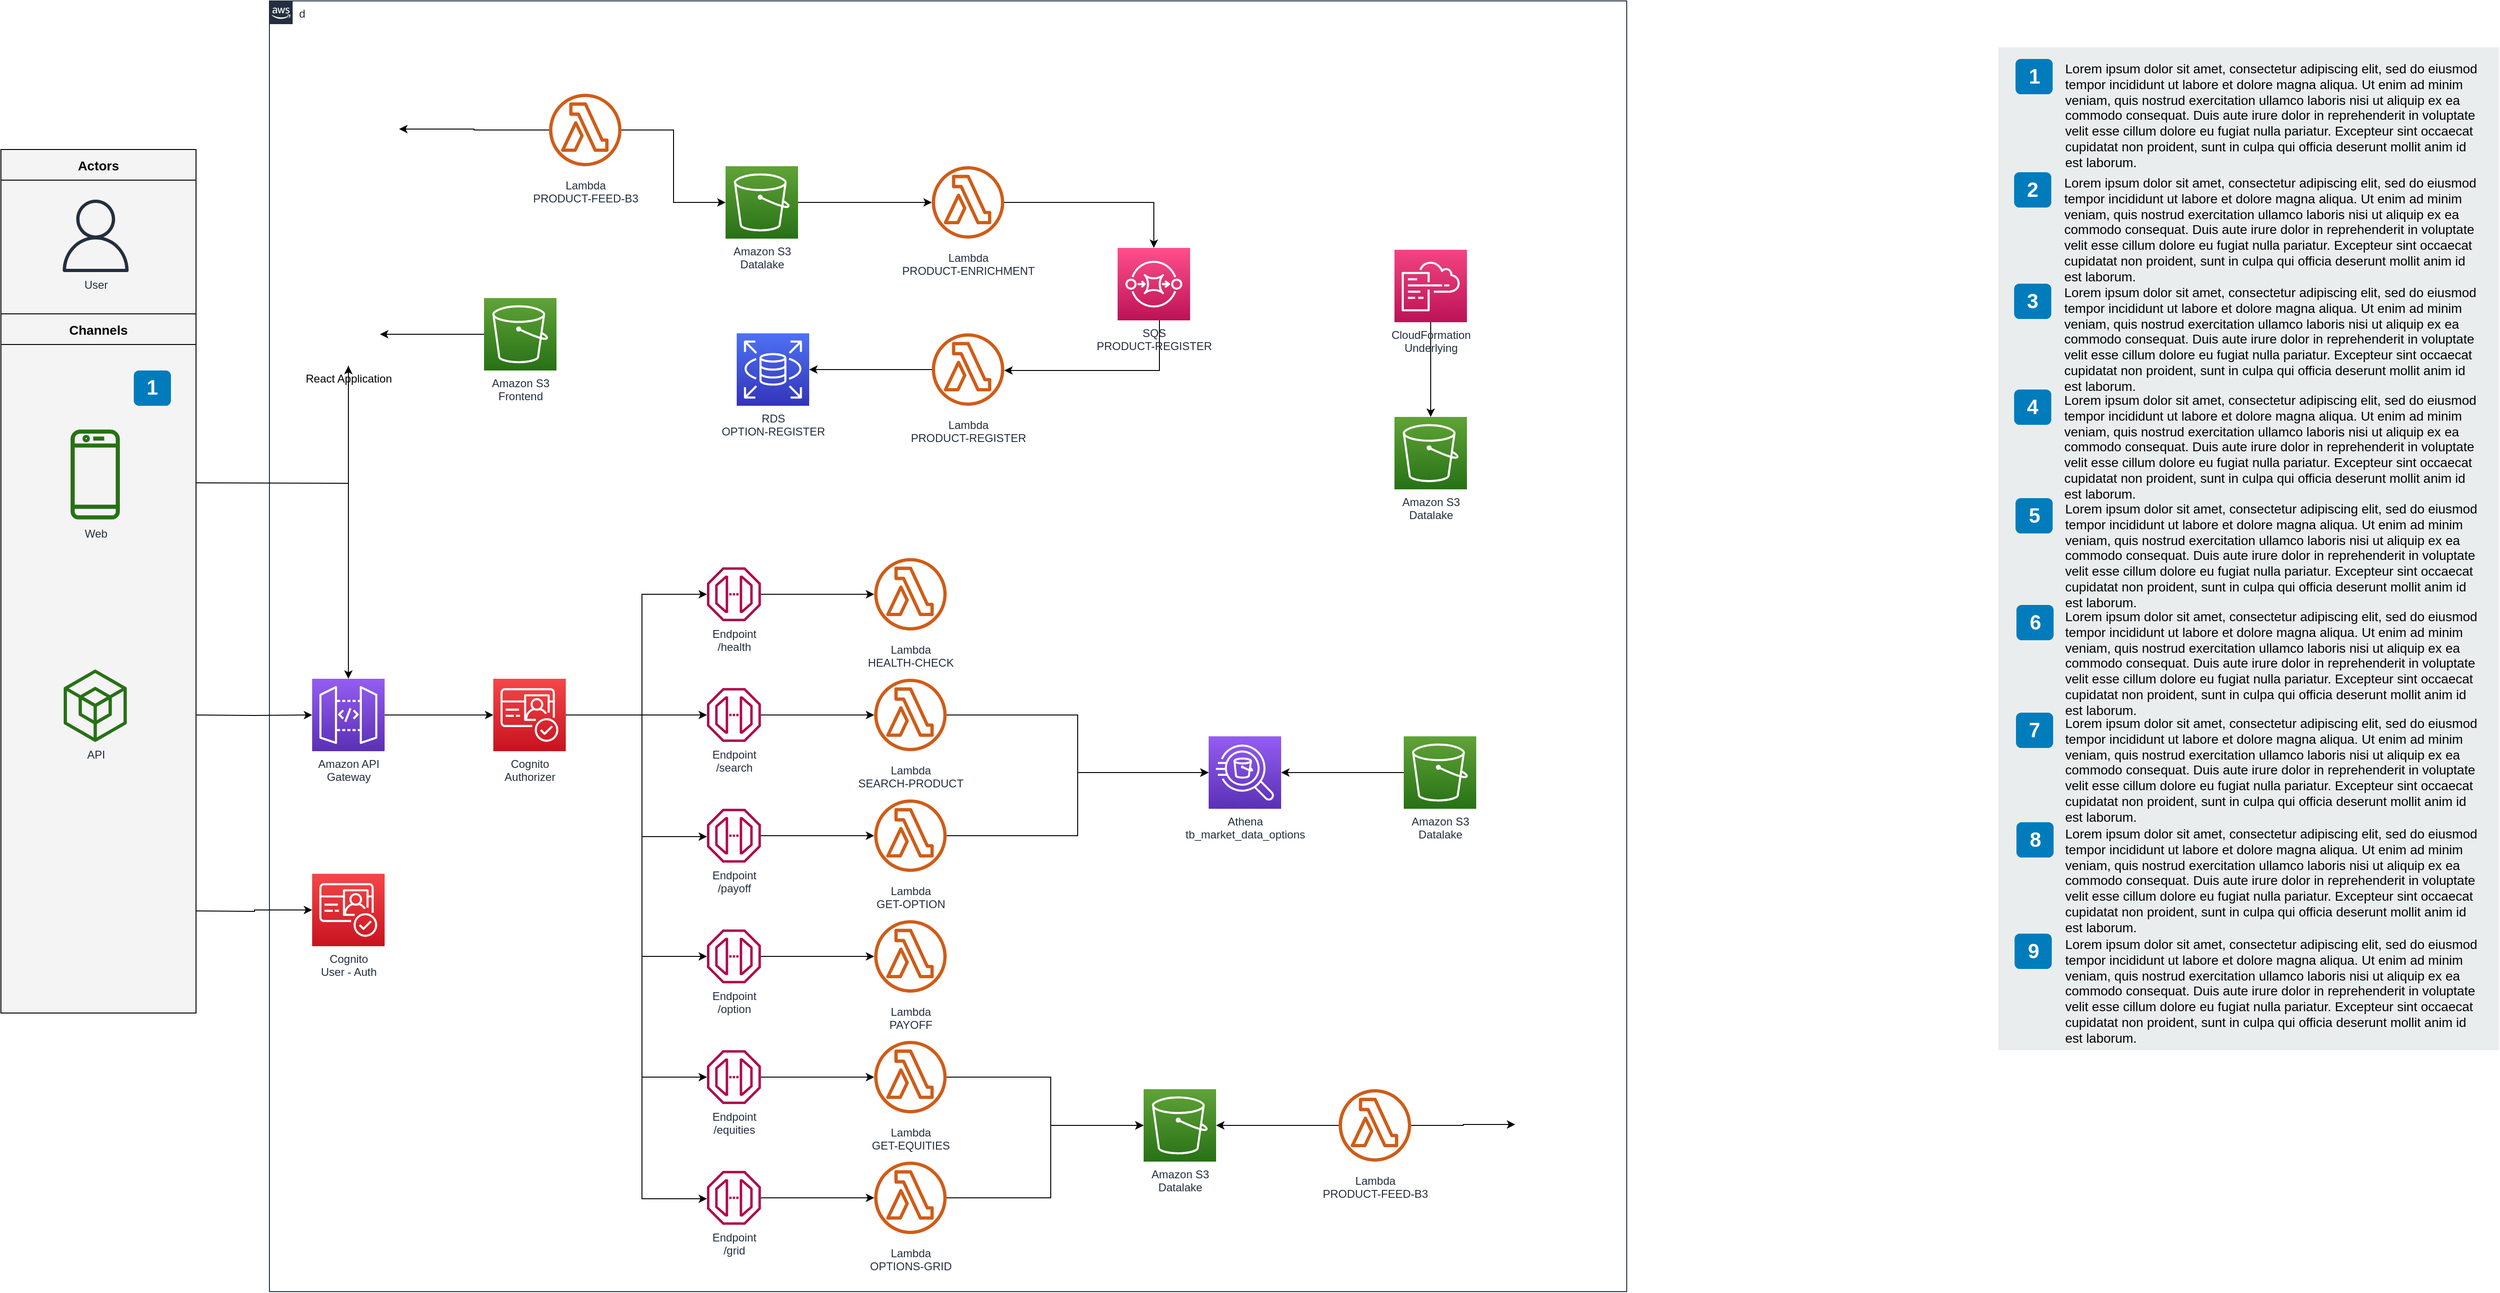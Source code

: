 <mxfile version="17.4.5" type="device"><diagram id="Ht1M8jgEwFfnCIfOTk4-" name="Page-1"><mxGraphModel dx="2031" dy="-102" grid="1" gridSize="10" guides="1" tooltips="1" connect="1" arrows="1" fold="1" page="1" pageScale="1" pageWidth="827" pageHeight="1169" math="0" shadow="0"><root><mxCell id="0"/><mxCell id="1" parent="0"/><mxCell id="-QjtrjUzRDEMRZ5MF8oH-46" value="" style="rounded=0;whiteSpace=wrap;html=1;fillColor=#EAEDED;fontSize=22;fontColor=#FFFFFF;strokeColor=none;labelBackgroundColor=none;" parent="1" vertex="1"><mxGeometry x="2180" y="1280" width="539" height="1080" as="geometry"/></mxCell><mxCell id="-QjtrjUzRDEMRZ5MF8oH-36" value="1" style="rounded=1;whiteSpace=wrap;html=1;fillColor=#007CBD;strokeColor=none;fontColor=#FFFFFF;fontStyle=1;fontSize=22;labelBackgroundColor=none;" parent="1" vertex="1"><mxGeometry x="2198.5" y="1292.5" width="40" height="38" as="geometry"/></mxCell><mxCell id="-QjtrjUzRDEMRZ5MF8oH-37" value="2" style="rounded=1;whiteSpace=wrap;html=1;fillColor=#007CBD;strokeColor=none;fontColor=#FFFFFF;fontStyle=1;fontSize=22;labelBackgroundColor=none;" parent="1" vertex="1"><mxGeometry x="2197" y="1414.5" width="40" height="38" as="geometry"/></mxCell><mxCell id="-QjtrjUzRDEMRZ5MF8oH-38" value="3" style="rounded=1;whiteSpace=wrap;html=1;fillColor=#007CBD;strokeColor=none;fontColor=#FFFFFF;fontStyle=1;fontSize=22;labelBackgroundColor=none;" parent="1" vertex="1"><mxGeometry x="2197" y="1534.5" width="40" height="38" as="geometry"/></mxCell><mxCell id="-QjtrjUzRDEMRZ5MF8oH-39" value="4" style="rounded=1;whiteSpace=wrap;html=1;fillColor=#007CBD;strokeColor=none;fontColor=#FFFFFF;fontStyle=1;fontSize=22;labelBackgroundColor=none;" parent="1" vertex="1"><mxGeometry x="2197" y="1648.5" width="40" height="38" as="geometry"/></mxCell><mxCell id="-QjtrjUzRDEMRZ5MF8oH-40" value="5" style="rounded=1;whiteSpace=wrap;html=1;fillColor=#007CBD;strokeColor=none;fontColor=#FFFFFF;fontStyle=1;fontSize=22;labelBackgroundColor=none;" parent="1" vertex="1"><mxGeometry x="2198.5" y="1765.5" width="40" height="38" as="geometry"/></mxCell><mxCell id="-QjtrjUzRDEMRZ5MF8oH-41" value="6" style="rounded=1;whiteSpace=wrap;html=1;fillColor=#007CBD;strokeColor=none;fontColor=#FFFFFF;fontStyle=1;fontSize=22;labelBackgroundColor=none;" parent="1" vertex="1"><mxGeometry x="2199.5" y="1880.5" width="40" height="38" as="geometry"/></mxCell><mxCell id="-QjtrjUzRDEMRZ5MF8oH-42" value="7" style="rounded=1;whiteSpace=wrap;html=1;fillColor=#007CBD;strokeColor=none;fontColor=#FFFFFF;fontStyle=1;fontSize=22;labelBackgroundColor=none;" parent="1" vertex="1"><mxGeometry x="2199" y="1996.5" width="40" height="38" as="geometry"/></mxCell><mxCell id="-QjtrjUzRDEMRZ5MF8oH-43" value="8" style="rounded=1;whiteSpace=wrap;html=1;fillColor=#007CBD;strokeColor=none;fontColor=#FFFFFF;fontStyle=1;fontSize=22;labelBackgroundColor=none;" parent="1" vertex="1"><mxGeometry x="2199.5" y="2114.5" width="40" height="38" as="geometry"/></mxCell><mxCell id="-QjtrjUzRDEMRZ5MF8oH-44" value="9" style="rounded=1;whiteSpace=wrap;html=1;fillColor=#007CBD;strokeColor=none;fontColor=#FFFFFF;fontStyle=1;fontSize=22;labelBackgroundColor=none;" parent="1" vertex="1"><mxGeometry x="2197.5" y="2234.5" width="40" height="38" as="geometry"/></mxCell><mxCell id="SCVMTBWpLvtzJIhz15lM-6" value="&lt;span&gt;Lorem ipsum dolor sit amet, consectetur adipiscing elit, sed do eiusmod tempor incididunt ut labore et dolore magna aliqua. Ut enim ad minim veniam, quis nostrud exercitation ullamco laboris nisi ut aliquip ex ea commodo consequat. Duis aute irure dolor in reprehenderit in voluptate velit esse cillum dolore eu fugiat nulla pariatur. Excepteur sint occaecat cupidatat non proident, sunt in culpa qui officia deserunt mollit anim id est laborum.&lt;/span&gt;&lt;br&gt;" style="text;html=1;align=left;verticalAlign=top;spacingTop=-4;fontSize=14;labelBackgroundColor=none;whiteSpace=wrap;" parent="1" vertex="1"><mxGeometry x="2250" y="1292" width="449" height="118" as="geometry"/></mxCell><mxCell id="SCVMTBWpLvtzJIhz15lM-7" value="&lt;span&gt;Lorem ipsum dolor sit amet, consectetur adipiscing elit, sed do eiusmod tempor incididunt ut labore et dolore magna aliqua. Ut enim ad minim veniam, quis nostrud exercitation ullamco laboris nisi ut aliquip ex ea commodo consequat. Duis aute irure dolor in reprehenderit in voluptate velit esse cillum dolore eu fugiat nulla pariatur. Excepteur sint occaecat cupidatat non proident, sunt in culpa qui officia deserunt mollit anim id est laborum.&lt;/span&gt;&lt;br&gt;" style="text;html=1;align=left;verticalAlign=top;spacingTop=-4;fontSize=14;labelBackgroundColor=none;whiteSpace=wrap;" parent="1" vertex="1"><mxGeometry x="2249" y="1415" width="450" height="115" as="geometry"/></mxCell><mxCell id="SCVMTBWpLvtzJIhz15lM-9" value="&lt;span&gt;Lorem ipsum dolor sit amet, consectetur adipiscing elit, sed do eiusmod tempor incididunt ut labore et dolore magna aliqua. Ut enim ad minim veniam, quis nostrud exercitation ullamco laboris nisi ut aliquip ex ea commodo consequat. Duis aute irure dolor in reprehenderit in voluptate velit esse cillum dolore eu fugiat nulla pariatur. Excepteur sint occaecat cupidatat non proident, sunt in culpa qui officia deserunt mollit anim id est laborum.&lt;/span&gt;&lt;br&gt;" style="text;html=1;align=left;verticalAlign=top;spacingTop=-4;fontSize=14;labelBackgroundColor=none;whiteSpace=wrap;" parent="1" vertex="1"><mxGeometry x="2249" y="1533" width="450" height="117" as="geometry"/></mxCell><mxCell id="SCVMTBWpLvtzJIhz15lM-10" value="&lt;span&gt;Lorem ipsum dolor sit amet, consectetur adipiscing elit, sed do eiusmod tempor incididunt ut labore et dolore magna aliqua. Ut enim ad minim veniam, quis nostrud exercitation ullamco laboris nisi ut aliquip ex ea commodo consequat. Duis aute irure dolor in reprehenderit in voluptate velit esse cillum dolore eu fugiat nulla pariatur. Excepteur sint occaecat cupidatat non proident, sunt in culpa qui officia deserunt mollit anim id est laborum.&lt;/span&gt;&lt;br&gt;" style="text;html=1;align=left;verticalAlign=top;spacingTop=-4;fontSize=14;labelBackgroundColor=none;whiteSpace=wrap;" parent="1" vertex="1"><mxGeometry x="2249" y="1649" width="450" height="121" as="geometry"/></mxCell><mxCell id="SCVMTBWpLvtzJIhz15lM-11" value="&lt;span&gt;Lorem ipsum dolor sit amet, consectetur adipiscing elit, sed do eiusmod tempor incididunt ut labore et dolore magna aliqua. Ut enim ad minim veniam, quis nostrud exercitation ullamco laboris nisi ut aliquip ex ea commodo consequat. Duis aute irure dolor in reprehenderit in voluptate velit esse cillum dolore eu fugiat nulla pariatur. Excepteur sint occaecat cupidatat non proident, sunt in culpa qui officia deserunt mollit anim id est laborum.&lt;/span&gt;&lt;br&gt;" style="text;html=1;align=left;verticalAlign=top;spacingTop=-4;fontSize=14;labelBackgroundColor=none;whiteSpace=wrap;" parent="1" vertex="1"><mxGeometry x="2250" y="1766" width="449" height="114" as="geometry"/></mxCell><mxCell id="SCVMTBWpLvtzJIhz15lM-12" value="&lt;span&gt;Lorem ipsum dolor sit amet, consectetur adipiscing elit, sed do eiusmod tempor incididunt ut labore et dolore magna aliqua. Ut enim ad minim veniam, quis nostrud exercitation ullamco laboris nisi ut aliquip ex ea commodo consequat. Duis aute irure dolor in reprehenderit in voluptate velit esse cillum dolore eu fugiat nulla pariatur. Excepteur sint occaecat cupidatat non proident, sunt in culpa qui officia deserunt mollit anim id est laborum.&lt;/span&gt;&lt;br&gt;" style="text;html=1;align=left;verticalAlign=top;spacingTop=-4;fontSize=14;labelBackgroundColor=none;whiteSpace=wrap;" parent="1" vertex="1"><mxGeometry x="2250" y="1882" width="450" height="118" as="geometry"/></mxCell><mxCell id="SCVMTBWpLvtzJIhz15lM-13" value="&lt;span&gt;Lorem ipsum dolor sit amet, consectetur adipiscing elit, sed do eiusmod tempor incididunt ut labore et dolore magna aliqua. Ut enim ad minim veniam, quis nostrud exercitation ullamco laboris nisi ut aliquip ex ea commodo consequat. Duis aute irure dolor in reprehenderit in voluptate velit esse cillum dolore eu fugiat nulla pariatur. Excepteur sint occaecat cupidatat non proident, sunt in culpa qui officia deserunt mollit anim id est laborum.&lt;/span&gt;&lt;br&gt;" style="text;html=1;align=left;verticalAlign=top;spacingTop=-4;fontSize=14;labelBackgroundColor=none;whiteSpace=wrap;" parent="1" vertex="1"><mxGeometry x="2250" y="1997" width="449" height="113" as="geometry"/></mxCell><mxCell id="SCVMTBWpLvtzJIhz15lM-14" value="&lt;span&gt;Lorem ipsum dolor sit amet, consectetur adipiscing elit, sed do eiusmod tempor incididunt ut labore et dolore magna aliqua. Ut enim ad minim veniam, quis nostrud exercitation ullamco laboris nisi ut aliquip ex ea commodo consequat. Duis aute irure dolor in reprehenderit in voluptate velit esse cillum dolore eu fugiat nulla pariatur. Excepteur sint occaecat cupidatat non proident, sunt in culpa qui officia deserunt mollit anim id est laborum.&lt;/span&gt;&lt;br&gt;" style="text;html=1;align=left;verticalAlign=top;spacingTop=-4;fontSize=14;labelBackgroundColor=none;whiteSpace=wrap;" parent="1" vertex="1"><mxGeometry x="2250" y="2116" width="449" height="124" as="geometry"/></mxCell><mxCell id="SCVMTBWpLvtzJIhz15lM-15" value="&lt;span&gt;Lorem ipsum dolor sit amet, consectetur adipiscing elit, sed do eiusmod tempor incididunt ut labore et dolore magna aliqua. Ut enim ad minim veniam, quis nostrud exercitation ullamco laboris nisi ut aliquip ex ea commodo consequat. Duis aute irure dolor in reprehenderit in voluptate velit esse cillum dolore eu fugiat nulla pariatur. Excepteur sint occaecat cupidatat non proident, sunt in culpa qui officia deserunt mollit anim id est laborum.&lt;/span&gt;&lt;br&gt;" style="text;html=1;align=left;verticalAlign=top;spacingTop=-4;fontSize=14;labelBackgroundColor=none;whiteSpace=wrap;" parent="1" vertex="1"><mxGeometry x="2250" y="2235" width="449" height="115" as="geometry"/></mxCell><mxCell id="9aYFpcGCcKUF-Yhedy-g-19" value="Actors" style="swimlane;fontSize=14;align=center;swimlaneFillColor=#f4f4f4;fillColor=#f4f4f4;startSize=33;container=1;pointerEvents=0;collapsible=0;recursiveResize=0;" parent="1" vertex="1"><mxGeometry x="30" y="1390" width="210" height="177" as="geometry"/></mxCell><mxCell id="9aYFpcGCcKUF-Yhedy-g-20" value="User" style="outlineConnect=0;fontColor=#232F3E;gradientColor=none;fillColor=#232F3E;strokeColor=none;dashed=0;verticalLabelPosition=bottom;verticalAlign=top;align=center;html=1;fontSize=12;fontStyle=0;aspect=fixed;pointerEvents=1;shape=mxgraph.aws4.user;labelBackgroundColor=none;" parent="9aYFpcGCcKUF-Yhedy-g-19" vertex="1"><mxGeometry x="63" y="54" width="78" height="78" as="geometry"/></mxCell><mxCell id="9aYFpcGCcKUF-Yhedy-g-22" value="Channels" style="swimlane;fontSize=14;align=center;swimlaneFillColor=#f4f4f4;fillColor=#f4f4f4;startSize=33;container=1;pointerEvents=0;collapsible=0;recursiveResize=0;" parent="1" vertex="1"><mxGeometry x="30" y="1567" width="210" height="753" as="geometry"/></mxCell><mxCell id="9aYFpcGCcKUF-Yhedy-g-23" value="Web" style="outlineConnect=0;fontColor=#232F3E;gradientColor=none;strokeColor=none;fillColor=#277116;dashed=0;verticalLabelPosition=bottom;verticalAlign=top;align=center;html=1;fontSize=12;fontStyle=0;shape=mxgraph.aws4.mobile_client;labelBackgroundColor=none;" parent="9aYFpcGCcKUF-Yhedy-g-22" vertex="1"><mxGeometry x="75" y="123" width="53" height="100" as="geometry"/></mxCell><mxCell id="9aYFpcGCcKUF-Yhedy-g-26" value="API" style="outlineConnect=0;fontColor=#232F3E;gradientColor=none;fillColor=#277116;strokeColor=none;dashed=0;verticalLabelPosition=bottom;verticalAlign=top;align=center;html=1;fontSize=12;fontStyle=0;aspect=fixed;pointerEvents=1;shape=mxgraph.aws4.external_sdk;labelBackgroundColor=none;" parent="9aYFpcGCcKUF-Yhedy-g-22" vertex="1"><mxGeometry x="67.5" y="383" width="68" height="78" as="geometry"/></mxCell><mxCell id="9aYFpcGCcKUF-Yhedy-g-27" value="1" style="rounded=1;whiteSpace=wrap;html=1;fillColor=#007CBD;strokeColor=none;fontColor=#FFFFFF;fontStyle=1;fontSize=22;labelBackgroundColor=none;" parent="9aYFpcGCcKUF-Yhedy-g-22" vertex="1"><mxGeometry x="143" y="61" width="40" height="38" as="geometry"/></mxCell><mxCell id="9aYFpcGCcKUF-Yhedy-g-28" value="d" style="points=[[0,0],[0.25,0],[0.5,0],[0.75,0],[1,0],[1,0.25],[1,0.5],[1,0.75],[1,1],[0.75,1],[0.5,1],[0.25,1],[0,1],[0,0.75],[0,0.5],[0,0.25]];outlineConnect=0;gradientColor=none;html=1;whiteSpace=wrap;fontSize=12;fontStyle=0;shape=mxgraph.aws4.group;grIcon=mxgraph.aws4.group_aws_cloud_alt;strokeColor=#232F3E;fillColor=none;verticalAlign=top;align=left;spacingLeft=30;fontColor=#232F3E;dashed=0;labelBackgroundColor=none;container=1;pointerEvents=0;collapsible=0;recursiveResize=0;" parent="1" vertex="1"><mxGeometry x="319" y="1230" width="1461" height="1390" as="geometry"/></mxCell><mxCell id="9aYFpcGCcKUF-Yhedy-g-43" style="edgeStyle=orthogonalEdgeStyle;rounded=0;orthogonalLoop=1;jettySize=auto;html=1;entryX=0;entryY=0.5;entryDx=0;entryDy=0;entryPerimeter=0;" parent="9aYFpcGCcKUF-Yhedy-g-28" source="9aYFpcGCcKUF-Yhedy-g-29" target="9aYFpcGCcKUF-Yhedy-g-40" edge="1"><mxGeometry relative="1" as="geometry"/></mxCell><mxCell id="9aYFpcGCcKUF-Yhedy-g-29" value="Amazon API&lt;br&gt;Gateway&lt;br&gt;" style="outlineConnect=0;fontColor=#232F3E;gradientColor=#945DF2;gradientDirection=north;fillColor=#5A30B5;strokeColor=#ffffff;dashed=0;verticalLabelPosition=bottom;verticalAlign=top;align=center;html=1;fontSize=12;fontStyle=0;aspect=fixed;shape=mxgraph.aws4.resourceIcon;resIcon=mxgraph.aws4.api_gateway;labelBackgroundColor=none;" parent="9aYFpcGCcKUF-Yhedy-g-28" vertex="1"><mxGeometry x="46" y="730" width="78" height="78" as="geometry"/></mxCell><mxCell id="9aYFpcGCcKUF-Yhedy-g-34" style="edgeStyle=orthogonalEdgeStyle;rounded=0;orthogonalLoop=1;jettySize=auto;html=1;" parent="9aYFpcGCcKUF-Yhedy-g-28" source="9aYFpcGCcKUF-Yhedy-g-32" target="9aYFpcGCcKUF-Yhedy-g-33" edge="1"><mxGeometry relative="1" as="geometry"/></mxCell><mxCell id="9aYFpcGCcKUF-Yhedy-g-32" value="Amazon S3&lt;br&gt;Frontend" style="outlineConnect=0;fontColor=#232F3E;gradientColor=#60A337;gradientDirection=north;fillColor=#277116;strokeColor=#ffffff;dashed=0;verticalLabelPosition=bottom;verticalAlign=top;align=center;html=1;fontSize=12;fontStyle=0;aspect=fixed;shape=mxgraph.aws4.resourceIcon;resIcon=mxgraph.aws4.s3;labelBackgroundColor=none;" parent="9aYFpcGCcKUF-Yhedy-g-28" vertex="1"><mxGeometry x="231" y="320" width="78" height="78" as="geometry"/></mxCell><mxCell id="9aYFpcGCcKUF-Yhedy-g-37" style="edgeStyle=orthogonalEdgeStyle;rounded=0;orthogonalLoop=1;jettySize=auto;html=1;" parent="9aYFpcGCcKUF-Yhedy-g-28" source="9aYFpcGCcKUF-Yhedy-g-33" target="9aYFpcGCcKUF-Yhedy-g-29" edge="1"><mxGeometry relative="1" as="geometry"/></mxCell><mxCell id="9aYFpcGCcKUF-Yhedy-g-33" value="React Application" style="shape=image;html=1;verticalAlign=top;verticalLabelPosition=bottom;labelBackgroundColor=#ffffff;imageAspect=0;aspect=fixed;image=https://cdn2.iconfinder.com/data/icons/boxicons-logos/24/bxl-react-128.png" parent="9aYFpcGCcKUF-Yhedy-g-28" vertex="1"><mxGeometry x="51" y="325" width="68" height="68" as="geometry"/></mxCell><mxCell id="B6XHyuAYCBtEYlNiJ3_i-5" style="edgeStyle=orthogonalEdgeStyle;rounded=0;orthogonalLoop=1;jettySize=auto;html=1;entryX=0;entryY=0.5;entryDx=0;entryDy=0;entryPerimeter=0;" edge="1" parent="9aYFpcGCcKUF-Yhedy-g-28" source="9aYFpcGCcKUF-Yhedy-g-39" target="B6XHyuAYCBtEYlNiJ3_i-2"><mxGeometry relative="1" as="geometry"/></mxCell><mxCell id="9aYFpcGCcKUF-Yhedy-g-39" value="Lambda&lt;br&gt;SEARCH-PRODUCT" style="outlineConnect=0;fontColor=#232F3E;gradientColor=none;fillColor=#D05C17;strokeColor=none;dashed=0;verticalLabelPosition=bottom;verticalAlign=top;align=center;html=1;fontSize=12;fontStyle=0;aspect=fixed;pointerEvents=1;shape=mxgraph.aws4.lambda_function;labelBackgroundColor=#ffffff;spacingTop=7;" parent="9aYFpcGCcKUF-Yhedy-g-28" vertex="1"><mxGeometry x="651" y="730" width="78" height="78" as="geometry"/></mxCell><mxCell id="9aYFpcGCcKUF-Yhedy-g-47" style="edgeStyle=orthogonalEdgeStyle;rounded=0;orthogonalLoop=1;jettySize=auto;html=1;" parent="9aYFpcGCcKUF-Yhedy-g-28" source="9aYFpcGCcKUF-Yhedy-g-40" target="9aYFpcGCcKUF-Yhedy-g-46" edge="1"><mxGeometry relative="1" as="geometry"/></mxCell><mxCell id="9aYFpcGCcKUF-Yhedy-g-54" style="edgeStyle=orthogonalEdgeStyle;rounded=0;orthogonalLoop=1;jettySize=auto;html=1;" parent="9aYFpcGCcKUF-Yhedy-g-28" source="9aYFpcGCcKUF-Yhedy-g-40" target="9aYFpcGCcKUF-Yhedy-g-51" edge="1"><mxGeometry relative="1" as="geometry"><Array as="points"><mxPoint x="401" y="769"/><mxPoint x="401" y="639"/></Array></mxGeometry></mxCell><mxCell id="9aYFpcGCcKUF-Yhedy-g-73" style="edgeStyle=orthogonalEdgeStyle;rounded=0;orthogonalLoop=1;jettySize=auto;html=1;" parent="9aYFpcGCcKUF-Yhedy-g-28" source="9aYFpcGCcKUF-Yhedy-g-40" target="9aYFpcGCcKUF-Yhedy-g-72" edge="1"><mxGeometry relative="1" as="geometry"><Array as="points"><mxPoint x="401" y="769"/><mxPoint x="401" y="900"/></Array></mxGeometry></mxCell><mxCell id="9aYFpcGCcKUF-Yhedy-g-81" style="edgeStyle=orthogonalEdgeStyle;rounded=0;orthogonalLoop=1;jettySize=auto;html=1;" parent="9aYFpcGCcKUF-Yhedy-g-28" source="9aYFpcGCcKUF-Yhedy-g-40" target="9aYFpcGCcKUF-Yhedy-g-79" edge="1"><mxGeometry relative="1" as="geometry"><Array as="points"><mxPoint x="401" y="769"/><mxPoint x="401" y="1029"/></Array></mxGeometry></mxCell><mxCell id="B6XHyuAYCBtEYlNiJ3_i-107" style="edgeStyle=orthogonalEdgeStyle;rounded=0;orthogonalLoop=1;jettySize=auto;html=1;" edge="1" parent="9aYFpcGCcKUF-Yhedy-g-28" source="9aYFpcGCcKUF-Yhedy-g-40" target="B6XHyuAYCBtEYlNiJ3_i-104"><mxGeometry relative="1" as="geometry"><Array as="points"><mxPoint x="401" y="769"/><mxPoint x="401" y="1159"/></Array></mxGeometry></mxCell><mxCell id="B6XHyuAYCBtEYlNiJ3_i-111" style="edgeStyle=orthogonalEdgeStyle;rounded=0;orthogonalLoop=1;jettySize=auto;html=1;" edge="1" parent="9aYFpcGCcKUF-Yhedy-g-28" source="9aYFpcGCcKUF-Yhedy-g-40" target="B6XHyuAYCBtEYlNiJ3_i-108"><mxGeometry relative="1" as="geometry"><Array as="points"><mxPoint x="401" y="769"/><mxPoint x="401" y="1290"/></Array></mxGeometry></mxCell><mxCell id="9aYFpcGCcKUF-Yhedy-g-40" value="Cognito&lt;br&gt;Authorizer" style="sketch=0;points=[[0,0,0],[0.25,0,0],[0.5,0,0],[0.75,0,0],[1,0,0],[0,1,0],[0.25,1,0],[0.5,1,0],[0.75,1,0],[1,1,0],[0,0.25,0],[0,0.5,0],[0,0.75,0],[1,0.25,0],[1,0.5,0],[1,0.75,0]];outlineConnect=0;fontColor=#232F3E;gradientColor=#F54749;gradientDirection=north;fillColor=#C7131F;strokeColor=#ffffff;dashed=0;verticalLabelPosition=bottom;verticalAlign=top;align=center;html=1;fontSize=12;fontStyle=0;aspect=fixed;shape=mxgraph.aws4.resourceIcon;resIcon=mxgraph.aws4.cognito;" parent="9aYFpcGCcKUF-Yhedy-g-28" vertex="1"><mxGeometry x="241" y="730" width="78" height="78" as="geometry"/></mxCell><mxCell id="9aYFpcGCcKUF-Yhedy-g-44" value="Cognito&lt;br&gt;User - Auth" style="sketch=0;points=[[0,0,0],[0.25,0,0],[0.5,0,0],[0.75,0,0],[1,0,0],[0,1,0],[0.25,1,0],[0.5,1,0],[0.75,1,0],[1,1,0],[0,0.25,0],[0,0.5,0],[0,0.75,0],[1,0.25,0],[1,0.5,0],[1,0.75,0]];outlineConnect=0;fontColor=#232F3E;gradientColor=#F54749;gradientDirection=north;fillColor=#C7131F;strokeColor=#ffffff;dashed=0;verticalLabelPosition=bottom;verticalAlign=top;align=center;html=1;fontSize=12;fontStyle=0;aspect=fixed;shape=mxgraph.aws4.resourceIcon;resIcon=mxgraph.aws4.cognito;" parent="9aYFpcGCcKUF-Yhedy-g-28" vertex="1"><mxGeometry x="46" y="940" width="78" height="78" as="geometry"/></mxCell><mxCell id="9aYFpcGCcKUF-Yhedy-g-48" style="edgeStyle=orthogonalEdgeStyle;rounded=0;orthogonalLoop=1;jettySize=auto;html=1;" parent="9aYFpcGCcKUF-Yhedy-g-28" source="9aYFpcGCcKUF-Yhedy-g-46" target="9aYFpcGCcKUF-Yhedy-g-39" edge="1"><mxGeometry relative="1" as="geometry"/></mxCell><mxCell id="9aYFpcGCcKUF-Yhedy-g-46" value="Endpoint&lt;br&gt;/search" style="sketch=0;outlineConnect=0;fontColor=#232F3E;gradientColor=none;fillColor=#B0084D;strokeColor=none;dashed=0;verticalLabelPosition=bottom;verticalAlign=top;align=center;html=1;fontSize=12;fontStyle=0;aspect=fixed;pointerEvents=1;shape=mxgraph.aws4.endpoint;" parent="9aYFpcGCcKUF-Yhedy-g-28" vertex="1"><mxGeometry x="471" y="740" width="58" height="58" as="geometry"/></mxCell><mxCell id="9aYFpcGCcKUF-Yhedy-g-49" value="Lambda&lt;br&gt;HEALTH-CHECK" style="outlineConnect=0;fontColor=#232F3E;gradientColor=none;fillColor=#D05C17;strokeColor=none;dashed=0;verticalLabelPosition=bottom;verticalAlign=top;align=center;html=1;fontSize=12;fontStyle=0;aspect=fixed;pointerEvents=1;shape=mxgraph.aws4.lambda_function;labelBackgroundColor=#ffffff;spacingTop=7;" parent="9aYFpcGCcKUF-Yhedy-g-28" vertex="1"><mxGeometry x="651" y="600" width="78" height="78" as="geometry"/></mxCell><mxCell id="9aYFpcGCcKUF-Yhedy-g-50" style="edgeStyle=orthogonalEdgeStyle;rounded=0;orthogonalLoop=1;jettySize=auto;html=1;" parent="9aYFpcGCcKUF-Yhedy-g-28" source="9aYFpcGCcKUF-Yhedy-g-51" target="9aYFpcGCcKUF-Yhedy-g-49" edge="1"><mxGeometry relative="1" as="geometry"/></mxCell><mxCell id="9aYFpcGCcKUF-Yhedy-g-51" value="Endpoint&lt;br&gt;/health" style="sketch=0;outlineConnect=0;fontColor=#232F3E;gradientColor=none;fillColor=#B0084D;strokeColor=none;dashed=0;verticalLabelPosition=bottom;verticalAlign=top;align=center;html=1;fontSize=12;fontStyle=0;aspect=fixed;pointerEvents=1;shape=mxgraph.aws4.endpoint;" parent="9aYFpcGCcKUF-Yhedy-g-28" vertex="1"><mxGeometry x="471" y="610" width="58" height="58" as="geometry"/></mxCell><mxCell id="9aYFpcGCcKUF-Yhedy-g-69" style="edgeStyle=orthogonalEdgeStyle;rounded=0;orthogonalLoop=1;jettySize=auto;html=1;" parent="9aYFpcGCcKUF-Yhedy-g-28" source="9aYFpcGCcKUF-Yhedy-g-53" target="9aYFpcGCcKUF-Yhedy-g-68" edge="1"><mxGeometry relative="1" as="geometry"/></mxCell><mxCell id="9aYFpcGCcKUF-Yhedy-g-53" value="Amazon S3&lt;br&gt;Datalake" style="outlineConnect=0;fontColor=#232F3E;gradientColor=#60A337;gradientDirection=north;fillColor=#277116;strokeColor=#ffffff;dashed=0;verticalLabelPosition=bottom;verticalAlign=top;align=center;html=1;fontSize=12;fontStyle=0;aspect=fixed;shape=mxgraph.aws4.resourceIcon;resIcon=mxgraph.aws4.s3;labelBackgroundColor=none;" parent="9aYFpcGCcKUF-Yhedy-g-28" vertex="1"><mxGeometry x="491" y="178" width="78" height="78" as="geometry"/></mxCell><mxCell id="9aYFpcGCcKUF-Yhedy-g-58" style="edgeStyle=orthogonalEdgeStyle;rounded=0;orthogonalLoop=1;jettySize=auto;html=1;" parent="9aYFpcGCcKUF-Yhedy-g-28" source="9aYFpcGCcKUF-Yhedy-g-55" target="9aYFpcGCcKUF-Yhedy-g-53" edge="1"><mxGeometry relative="1" as="geometry"><mxPoint x="340.999" y="217" as="sourcePoint"/></mxGeometry></mxCell><mxCell id="9aYFpcGCcKUF-Yhedy-g-55" value="Lambda&lt;br&gt;PRODUCT-FEED-B3" style="outlineConnect=0;fontColor=#232F3E;gradientColor=none;fillColor=#D05C17;strokeColor=none;dashed=0;verticalLabelPosition=bottom;verticalAlign=top;align=center;html=1;fontSize=12;fontStyle=0;aspect=fixed;pointerEvents=1;shape=mxgraph.aws4.lambda_function;labelBackgroundColor=#ffffff;spacingTop=7;" parent="9aYFpcGCcKUF-Yhedy-g-28" vertex="1"><mxGeometry x="301" y="100" width="78" height="78" as="geometry"/></mxCell><mxCell id="9aYFpcGCcKUF-Yhedy-g-56" value="" style="shape=image;html=1;verticalAlign=top;verticalLabelPosition=bottom;labelBackgroundColor=#ffffff;imageAspect=0;aspect=fixed;image=https://cdn1.iconfinder.com/data/icons/material-core/20/schedule-128.png" parent="9aYFpcGCcKUF-Yhedy-g-28" vertex="1"><mxGeometry x="271" y="160" width="28" height="28" as="geometry"/></mxCell><mxCell id="9aYFpcGCcKUF-Yhedy-g-64" style="edgeStyle=orthogonalEdgeStyle;rounded=0;orthogonalLoop=1;jettySize=auto;html=1;" parent="9aYFpcGCcKUF-Yhedy-g-28" source="9aYFpcGCcKUF-Yhedy-g-60" target="9aYFpcGCcKUF-Yhedy-g-63" edge="1"><mxGeometry relative="1" as="geometry"/></mxCell><mxCell id="9aYFpcGCcKUF-Yhedy-g-60" value="Lambda&lt;br&gt;PRODUCT-REGISTER" style="outlineConnect=0;fontColor=#232F3E;gradientColor=none;fillColor=#D05C17;strokeColor=none;dashed=0;verticalLabelPosition=bottom;verticalAlign=top;align=center;html=1;fontSize=12;fontStyle=0;aspect=fixed;pointerEvents=1;shape=mxgraph.aws4.lambda_function;labelBackgroundColor=#ffffff;spacingTop=7;" parent="9aYFpcGCcKUF-Yhedy-g-28" vertex="1"><mxGeometry x="713" y="358" width="78" height="78" as="geometry"/></mxCell><mxCell id="9aYFpcGCcKUF-Yhedy-g-63" value="RDS&lt;br&gt;OPTION-REGISTER" style="sketch=0;points=[[0,0,0],[0.25,0,0],[0.5,0,0],[0.75,0,0],[1,0,0],[0,1,0],[0.25,1,0],[0.5,1,0],[0.75,1,0],[1,1,0],[0,0.25,0],[0,0.5,0],[0,0.75,0],[1,0.25,0],[1,0.5,0],[1,0.75,0]];outlineConnect=0;fontColor=#232F3E;gradientColor=#4D72F3;gradientDirection=north;fillColor=#3334B9;strokeColor=#ffffff;dashed=0;verticalLabelPosition=bottom;verticalAlign=top;align=center;html=1;fontSize=12;fontStyle=0;aspect=fixed;shape=mxgraph.aws4.resourceIcon;resIcon=mxgraph.aws4.rds;" parent="9aYFpcGCcKUF-Yhedy-g-28" vertex="1"><mxGeometry x="503" y="358" width="78" height="78" as="geometry"/></mxCell><mxCell id="9aYFpcGCcKUF-Yhedy-g-71" style="edgeStyle=orthogonalEdgeStyle;rounded=0;orthogonalLoop=1;jettySize=auto;html=1;" parent="9aYFpcGCcKUF-Yhedy-g-28" source="9aYFpcGCcKUF-Yhedy-g-67" target="9aYFpcGCcKUF-Yhedy-g-60" edge="1"><mxGeometry relative="1" as="geometry"><Array as="points"><mxPoint x="958" y="398"/></Array></mxGeometry></mxCell><mxCell id="9aYFpcGCcKUF-Yhedy-g-67" value="SQS&lt;br&gt;PRODUCT-REGISTER" style="sketch=0;points=[[0,0,0],[0.25,0,0],[0.5,0,0],[0.75,0,0],[1,0,0],[0,1,0],[0.25,1,0],[0.5,1,0],[0.75,1,0],[1,1,0],[0,0.25,0],[0,0.5,0],[0,0.75,0],[1,0.25,0],[1,0.5,0],[1,0.75,0]];outlineConnect=0;fontColor=#232F3E;gradientColor=#FF4F8B;gradientDirection=north;fillColor=#BC1356;strokeColor=#ffffff;dashed=0;verticalLabelPosition=bottom;verticalAlign=top;align=center;html=1;fontSize=12;fontStyle=0;aspect=fixed;shape=mxgraph.aws4.resourceIcon;resIcon=mxgraph.aws4.sqs;" parent="9aYFpcGCcKUF-Yhedy-g-28" vertex="1"><mxGeometry x="913" y="266" width="78" height="78" as="geometry"/></mxCell><mxCell id="9aYFpcGCcKUF-Yhedy-g-70" style="edgeStyle=orthogonalEdgeStyle;rounded=0;orthogonalLoop=1;jettySize=auto;html=1;" parent="9aYFpcGCcKUF-Yhedy-g-28" source="9aYFpcGCcKUF-Yhedy-g-68" target="9aYFpcGCcKUF-Yhedy-g-67" edge="1"><mxGeometry relative="1" as="geometry"><Array as="points"><mxPoint x="952" y="217"/></Array></mxGeometry></mxCell><mxCell id="9aYFpcGCcKUF-Yhedy-g-68" value="Lambda&lt;br&gt;PRODUCT-ENRICHMENT" style="outlineConnect=0;fontColor=#232F3E;gradientColor=none;fillColor=#D05C17;strokeColor=none;dashed=0;verticalLabelPosition=bottom;verticalAlign=top;align=center;html=1;fontSize=12;fontStyle=0;aspect=fixed;pointerEvents=1;shape=mxgraph.aws4.lambda_function;labelBackgroundColor=#ffffff;spacingTop=7;" parent="9aYFpcGCcKUF-Yhedy-g-28" vertex="1"><mxGeometry x="713" y="178" width="78" height="78" as="geometry"/></mxCell><mxCell id="9aYFpcGCcKUF-Yhedy-g-38" value="" style="shape=image;verticalLabelPosition=bottom;labelBackgroundColor=default;verticalAlign=top;aspect=fixed;imageAspect=0;image=https://logodownload.org/wp-content/uploads/2019/08/b3-logo-01.png;" parent="9aYFpcGCcKUF-Yhedy-g-28" vertex="1"><mxGeometry x="51" y="100" width="88.61" height="76" as="geometry"/></mxCell><mxCell id="9aYFpcGCcKUF-Yhedy-g-57" style="edgeStyle=orthogonalEdgeStyle;rounded=0;orthogonalLoop=1;jettySize=auto;html=1;" parent="9aYFpcGCcKUF-Yhedy-g-28" source="9aYFpcGCcKUF-Yhedy-g-55" target="9aYFpcGCcKUF-Yhedy-g-38" edge="1"><mxGeometry relative="1" as="geometry"/></mxCell><mxCell id="9aYFpcGCcKUF-Yhedy-g-77" style="edgeStyle=orthogonalEdgeStyle;rounded=0;orthogonalLoop=1;jettySize=auto;html=1;" parent="9aYFpcGCcKUF-Yhedy-g-28" source="9aYFpcGCcKUF-Yhedy-g-72" target="9aYFpcGCcKUF-Yhedy-g-76" edge="1"><mxGeometry relative="1" as="geometry"/></mxCell><mxCell id="9aYFpcGCcKUF-Yhedy-g-72" value="Endpoint&lt;br&gt;/payoff" style="sketch=0;outlineConnect=0;fontColor=#232F3E;gradientColor=none;fillColor=#B0084D;strokeColor=none;dashed=0;verticalLabelPosition=bottom;verticalAlign=top;align=center;html=1;fontSize=12;fontStyle=0;aspect=fixed;pointerEvents=1;shape=mxgraph.aws4.endpoint;" parent="9aYFpcGCcKUF-Yhedy-g-28" vertex="1"><mxGeometry x="471" y="870" width="58" height="58" as="geometry"/></mxCell><mxCell id="B6XHyuAYCBtEYlNiJ3_i-6" style="edgeStyle=orthogonalEdgeStyle;rounded=0;orthogonalLoop=1;jettySize=auto;html=1;" edge="1" parent="9aYFpcGCcKUF-Yhedy-g-28" source="9aYFpcGCcKUF-Yhedy-g-76" target="B6XHyuAYCBtEYlNiJ3_i-2"><mxGeometry relative="1" as="geometry"/></mxCell><mxCell id="9aYFpcGCcKUF-Yhedy-g-76" value="Lambda&lt;br&gt;GET-OPTION" style="outlineConnect=0;fontColor=#232F3E;gradientColor=none;fillColor=#D05C17;strokeColor=none;dashed=0;verticalLabelPosition=bottom;verticalAlign=top;align=center;html=1;fontSize=12;fontStyle=0;aspect=fixed;pointerEvents=1;shape=mxgraph.aws4.lambda_function;labelBackgroundColor=#ffffff;spacingTop=7;" parent="9aYFpcGCcKUF-Yhedy-g-28" vertex="1"><mxGeometry x="651" y="860" width="78" height="78" as="geometry"/></mxCell><mxCell id="9aYFpcGCcKUF-Yhedy-g-79" value="Endpoint&lt;br&gt;/option" style="sketch=0;outlineConnect=0;fontColor=#232F3E;gradientColor=none;fillColor=#B0084D;strokeColor=none;dashed=0;verticalLabelPosition=bottom;verticalAlign=top;align=center;html=1;fontSize=12;fontStyle=0;aspect=fixed;pointerEvents=1;shape=mxgraph.aws4.endpoint;" parent="9aYFpcGCcKUF-Yhedy-g-28" vertex="1"><mxGeometry x="471" y="1000" width="58" height="58" as="geometry"/></mxCell><mxCell id="9aYFpcGCcKUF-Yhedy-g-80" value="Lambda&lt;br&gt;PAYOFF" style="outlineConnect=0;fontColor=#232F3E;gradientColor=none;fillColor=#D05C17;strokeColor=none;dashed=0;verticalLabelPosition=bottom;verticalAlign=top;align=center;html=1;fontSize=12;fontStyle=0;aspect=fixed;pointerEvents=1;shape=mxgraph.aws4.lambda_function;labelBackgroundColor=#ffffff;spacingTop=7;" parent="9aYFpcGCcKUF-Yhedy-g-28" vertex="1"><mxGeometry x="651" y="990" width="78" height="78" as="geometry"/></mxCell><mxCell id="9aYFpcGCcKUF-Yhedy-g-78" style="edgeStyle=orthogonalEdgeStyle;rounded=0;orthogonalLoop=1;jettySize=auto;html=1;" parent="9aYFpcGCcKUF-Yhedy-g-28" source="9aYFpcGCcKUF-Yhedy-g-79" target="9aYFpcGCcKUF-Yhedy-g-80" edge="1"><mxGeometry relative="1" as="geometry"/></mxCell><mxCell id="B6XHyuAYCBtEYlNiJ3_i-3" style="edgeStyle=orthogonalEdgeStyle;rounded=0;orthogonalLoop=1;jettySize=auto;html=1;entryX=1;entryY=0.5;entryDx=0;entryDy=0;entryPerimeter=0;" edge="1" parent="9aYFpcGCcKUF-Yhedy-g-28" source="B6XHyuAYCBtEYlNiJ3_i-1" target="B6XHyuAYCBtEYlNiJ3_i-2"><mxGeometry relative="1" as="geometry"/></mxCell><mxCell id="B6XHyuAYCBtEYlNiJ3_i-1" value="Amazon S3&lt;br&gt;Datalake" style="outlineConnect=0;fontColor=#232F3E;gradientColor=#60A337;gradientDirection=north;fillColor=#277116;strokeColor=#ffffff;dashed=0;verticalLabelPosition=bottom;verticalAlign=top;align=center;html=1;fontSize=12;fontStyle=0;aspect=fixed;shape=mxgraph.aws4.resourceIcon;resIcon=mxgraph.aws4.s3;labelBackgroundColor=none;" vertex="1" parent="9aYFpcGCcKUF-Yhedy-g-28"><mxGeometry x="1221" y="792" width="78" height="78" as="geometry"/></mxCell><mxCell id="B6XHyuAYCBtEYlNiJ3_i-2" value="Athena&lt;br&gt;tb_market_data_options" style="sketch=0;points=[[0,0,0],[0.25,0,0],[0.5,0,0],[0.75,0,0],[1,0,0],[0,1,0],[0.25,1,0],[0.5,1,0],[0.75,1,0],[1,1,0],[0,0.25,0],[0,0.5,0],[0,0.75,0],[1,0.25,0],[1,0.5,0],[1,0.75,0]];outlineConnect=0;fontColor=#232F3E;gradientColor=#945DF2;gradientDirection=north;fillColor=#5A30B5;strokeColor=#ffffff;dashed=0;verticalLabelPosition=bottom;verticalAlign=top;align=center;html=1;fontSize=12;fontStyle=0;aspect=fixed;shape=mxgraph.aws4.resourceIcon;resIcon=mxgraph.aws4.athena;" vertex="1" parent="9aYFpcGCcKUF-Yhedy-g-28"><mxGeometry x="1011" y="792" width="78" height="78" as="geometry"/></mxCell><mxCell id="B6XHyuAYCBtEYlNiJ3_i-7" value="Amazon S3&lt;br&gt;Datalake" style="outlineConnect=0;fontColor=#232F3E;gradientColor=#60A337;gradientDirection=north;fillColor=#277116;strokeColor=#ffffff;dashed=0;verticalLabelPosition=bottom;verticalAlign=top;align=center;html=1;fontSize=12;fontStyle=0;aspect=fixed;shape=mxgraph.aws4.resourceIcon;resIcon=mxgraph.aws4.s3;labelBackgroundColor=none;" vertex="1" parent="9aYFpcGCcKUF-Yhedy-g-28"><mxGeometry x="1211" y="448" width="78" height="78" as="geometry"/></mxCell><mxCell id="B6XHyuAYCBtEYlNiJ3_i-103" style="edgeStyle=orthogonalEdgeStyle;rounded=0;orthogonalLoop=1;jettySize=auto;html=1;" edge="1" parent="9aYFpcGCcKUF-Yhedy-g-28" source="B6XHyuAYCBtEYlNiJ3_i-8" target="B6XHyuAYCBtEYlNiJ3_i-7"><mxGeometry relative="1" as="geometry"/></mxCell><mxCell id="B6XHyuAYCBtEYlNiJ3_i-8" value="CloudFormation&lt;br&gt;Underlying" style="sketch=0;points=[[0,0,0],[0.25,0,0],[0.5,0,0],[0.75,0,0],[1,0,0],[0,1,0],[0.25,1,0],[0.5,1,0],[0.75,1,0],[1,1,0],[0,0.25,0],[0,0.5,0],[0,0.75,0],[1,0.25,0],[1,0.5,0],[1,0.75,0]];points=[[0,0,0],[0.25,0,0],[0.5,0,0],[0.75,0,0],[1,0,0],[0,1,0],[0.25,1,0],[0.5,1,0],[0.75,1,0],[1,1,0],[0,0.25,0],[0,0.5,0],[0,0.75,0],[1,0.25,0],[1,0.5,0],[1,0.75,0]];outlineConnect=0;fontColor=#232F3E;gradientColor=#F34482;gradientDirection=north;fillColor=#BC1356;strokeColor=#ffffff;dashed=0;verticalLabelPosition=bottom;verticalAlign=top;align=center;html=1;fontSize=12;fontStyle=0;aspect=fixed;shape=mxgraph.aws4.resourceIcon;resIcon=mxgraph.aws4.cloudformation;" vertex="1" parent="9aYFpcGCcKUF-Yhedy-g-28"><mxGeometry x="1211" y="268" width="78" height="78" as="geometry"/></mxCell><mxCell id="B6XHyuAYCBtEYlNiJ3_i-104" value="Endpoint&lt;br&gt;/equities&lt;br&gt;" style="sketch=0;outlineConnect=0;fontColor=#232F3E;gradientColor=none;fillColor=#B0084D;strokeColor=none;dashed=0;verticalLabelPosition=bottom;verticalAlign=top;align=center;html=1;fontSize=12;fontStyle=0;aspect=fixed;pointerEvents=1;shape=mxgraph.aws4.endpoint;" vertex="1" parent="9aYFpcGCcKUF-Yhedy-g-28"><mxGeometry x="471" y="1130" width="58" height="58" as="geometry"/></mxCell><mxCell id="B6XHyuAYCBtEYlNiJ3_i-120" style="edgeStyle=orthogonalEdgeStyle;rounded=0;orthogonalLoop=1;jettySize=auto;html=1;" edge="1" parent="9aYFpcGCcKUF-Yhedy-g-28" source="B6XHyuAYCBtEYlNiJ3_i-105" target="B6XHyuAYCBtEYlNiJ3_i-112"><mxGeometry relative="1" as="geometry"><Array as="points"><mxPoint x="841" y="1159"/><mxPoint x="841" y="1211"/></Array></mxGeometry></mxCell><mxCell id="B6XHyuAYCBtEYlNiJ3_i-105" value="Lambda&lt;br&gt;GET-EQUITIES" style="outlineConnect=0;fontColor=#232F3E;gradientColor=none;fillColor=#D05C17;strokeColor=none;dashed=0;verticalLabelPosition=bottom;verticalAlign=top;align=center;html=1;fontSize=12;fontStyle=0;aspect=fixed;pointerEvents=1;shape=mxgraph.aws4.lambda_function;labelBackgroundColor=#ffffff;spacingTop=7;" vertex="1" parent="9aYFpcGCcKUF-Yhedy-g-28"><mxGeometry x="651" y="1120" width="78" height="78" as="geometry"/></mxCell><mxCell id="B6XHyuAYCBtEYlNiJ3_i-106" style="edgeStyle=orthogonalEdgeStyle;rounded=0;orthogonalLoop=1;jettySize=auto;html=1;" edge="1" parent="9aYFpcGCcKUF-Yhedy-g-28" source="B6XHyuAYCBtEYlNiJ3_i-104" target="B6XHyuAYCBtEYlNiJ3_i-105"><mxGeometry relative="1" as="geometry"/></mxCell><mxCell id="B6XHyuAYCBtEYlNiJ3_i-108" value="Endpoint&lt;br&gt;/grid" style="sketch=0;outlineConnect=0;fontColor=#232F3E;gradientColor=none;fillColor=#B0084D;strokeColor=none;dashed=0;verticalLabelPosition=bottom;verticalAlign=top;align=center;html=1;fontSize=12;fontStyle=0;aspect=fixed;pointerEvents=1;shape=mxgraph.aws4.endpoint;" vertex="1" parent="9aYFpcGCcKUF-Yhedy-g-28"><mxGeometry x="471" y="1260" width="58" height="58" as="geometry"/></mxCell><mxCell id="B6XHyuAYCBtEYlNiJ3_i-121" style="edgeStyle=orthogonalEdgeStyle;rounded=0;orthogonalLoop=1;jettySize=auto;html=1;" edge="1" parent="9aYFpcGCcKUF-Yhedy-g-28" source="B6XHyuAYCBtEYlNiJ3_i-109" target="B6XHyuAYCBtEYlNiJ3_i-112"><mxGeometry relative="1" as="geometry"><Array as="points"><mxPoint x="841" y="1289"/><mxPoint x="841" y="1211"/></Array></mxGeometry></mxCell><mxCell id="B6XHyuAYCBtEYlNiJ3_i-109" value="Lambda&lt;br&gt;OPTIONS-GRID" style="outlineConnect=0;fontColor=#232F3E;gradientColor=none;fillColor=#D05C17;strokeColor=none;dashed=0;verticalLabelPosition=bottom;verticalAlign=top;align=center;html=1;fontSize=12;fontStyle=0;aspect=fixed;pointerEvents=1;shape=mxgraph.aws4.lambda_function;labelBackgroundColor=#ffffff;spacingTop=7;" vertex="1" parent="9aYFpcGCcKUF-Yhedy-g-28"><mxGeometry x="651" y="1250" width="78" height="78" as="geometry"/></mxCell><mxCell id="B6XHyuAYCBtEYlNiJ3_i-110" style="edgeStyle=orthogonalEdgeStyle;rounded=0;orthogonalLoop=1;jettySize=auto;html=1;" edge="1" parent="9aYFpcGCcKUF-Yhedy-g-28" source="B6XHyuAYCBtEYlNiJ3_i-108" target="B6XHyuAYCBtEYlNiJ3_i-109"><mxGeometry relative="1" as="geometry"/></mxCell><mxCell id="B6XHyuAYCBtEYlNiJ3_i-112" value="Amazon S3&lt;br&gt;Datalake" style="outlineConnect=0;fontColor=#232F3E;gradientColor=#60A337;gradientDirection=north;fillColor=#277116;strokeColor=#ffffff;dashed=0;verticalLabelPosition=bottom;verticalAlign=top;align=center;html=1;fontSize=12;fontStyle=0;aspect=fixed;shape=mxgraph.aws4.resourceIcon;resIcon=mxgraph.aws4.s3;labelBackgroundColor=none;" vertex="1" parent="9aYFpcGCcKUF-Yhedy-g-28"><mxGeometry x="941" y="1172" width="78" height="78" as="geometry"/></mxCell><mxCell id="B6XHyuAYCBtEYlNiJ3_i-113" style="edgeStyle=orthogonalEdgeStyle;rounded=0;orthogonalLoop=1;jettySize=auto;html=1;" edge="1" parent="9aYFpcGCcKUF-Yhedy-g-28" source="B6XHyuAYCBtEYlNiJ3_i-114" target="B6XHyuAYCBtEYlNiJ3_i-112"><mxGeometry relative="1" as="geometry"><mxPoint x="761.999" y="-1" as="sourcePoint"/></mxGeometry></mxCell><mxCell id="B6XHyuAYCBtEYlNiJ3_i-114" value="Lambda&lt;br&gt;PRODUCT-FEED-B3" style="outlineConnect=0;fontColor=#232F3E;gradientColor=none;fillColor=#D05C17;strokeColor=none;dashed=0;verticalLabelPosition=bottom;verticalAlign=top;align=center;html=1;fontSize=12;fontStyle=0;aspect=fixed;pointerEvents=1;shape=mxgraph.aws4.lambda_function;labelBackgroundColor=#ffffff;spacingTop=7;" vertex="1" parent="9aYFpcGCcKUF-Yhedy-g-28"><mxGeometry x="1151" y="1172" width="78" height="78" as="geometry"/></mxCell><mxCell id="B6XHyuAYCBtEYlNiJ3_i-115" value="" style="shape=image;html=1;verticalAlign=top;verticalLabelPosition=bottom;labelBackgroundColor=#ffffff;imageAspect=0;aspect=fixed;image=https://cdn1.iconfinder.com/data/icons/material-core/20/schedule-128.png" vertex="1" parent="9aYFpcGCcKUF-Yhedy-g-28"><mxGeometry x="1111" y="1172" width="28" height="28" as="geometry"/></mxCell><mxCell id="B6XHyuAYCBtEYlNiJ3_i-116" value="" style="shape=image;verticalLabelPosition=bottom;labelBackgroundColor=default;verticalAlign=top;aspect=fixed;imageAspect=0;image=https://logodownload.org/wp-content/uploads/2019/08/b3-logo-01.png;" vertex="1" parent="9aYFpcGCcKUF-Yhedy-g-28"><mxGeometry x="1341" y="1172" width="88.61" height="76" as="geometry"/></mxCell><mxCell id="B6XHyuAYCBtEYlNiJ3_i-117" style="edgeStyle=orthogonalEdgeStyle;rounded=0;orthogonalLoop=1;jettySize=auto;html=1;" edge="1" parent="9aYFpcGCcKUF-Yhedy-g-28" source="B6XHyuAYCBtEYlNiJ3_i-114" target="B6XHyuAYCBtEYlNiJ3_i-116"><mxGeometry relative="1" as="geometry"/></mxCell><mxCell id="9aYFpcGCcKUF-Yhedy-g-35" style="edgeStyle=orthogonalEdgeStyle;rounded=0;orthogonalLoop=1;jettySize=auto;html=1;" parent="1" target="9aYFpcGCcKUF-Yhedy-g-29" edge="1"><mxGeometry relative="1" as="geometry"><mxPoint x="240" y="1999" as="sourcePoint"/></mxGeometry></mxCell><mxCell id="9aYFpcGCcKUF-Yhedy-g-36" style="edgeStyle=orthogonalEdgeStyle;rounded=0;orthogonalLoop=1;jettySize=auto;html=1;" parent="1" target="9aYFpcGCcKUF-Yhedy-g-33" edge="1"><mxGeometry relative="1" as="geometry"><mxPoint x="240" y="1749" as="sourcePoint"/></mxGeometry></mxCell><mxCell id="9aYFpcGCcKUF-Yhedy-g-45" style="edgeStyle=orthogonalEdgeStyle;rounded=0;orthogonalLoop=1;jettySize=auto;html=1;entryX=0;entryY=0.5;entryDx=0;entryDy=0;entryPerimeter=0;" parent="1" target="9aYFpcGCcKUF-Yhedy-g-44" edge="1"><mxGeometry relative="1" as="geometry"><mxPoint x="240" y="2210" as="sourcePoint"/><mxPoint x="365" y="2210" as="targetPoint"/></mxGeometry></mxCell></root></mxGraphModel></diagram></mxfile>